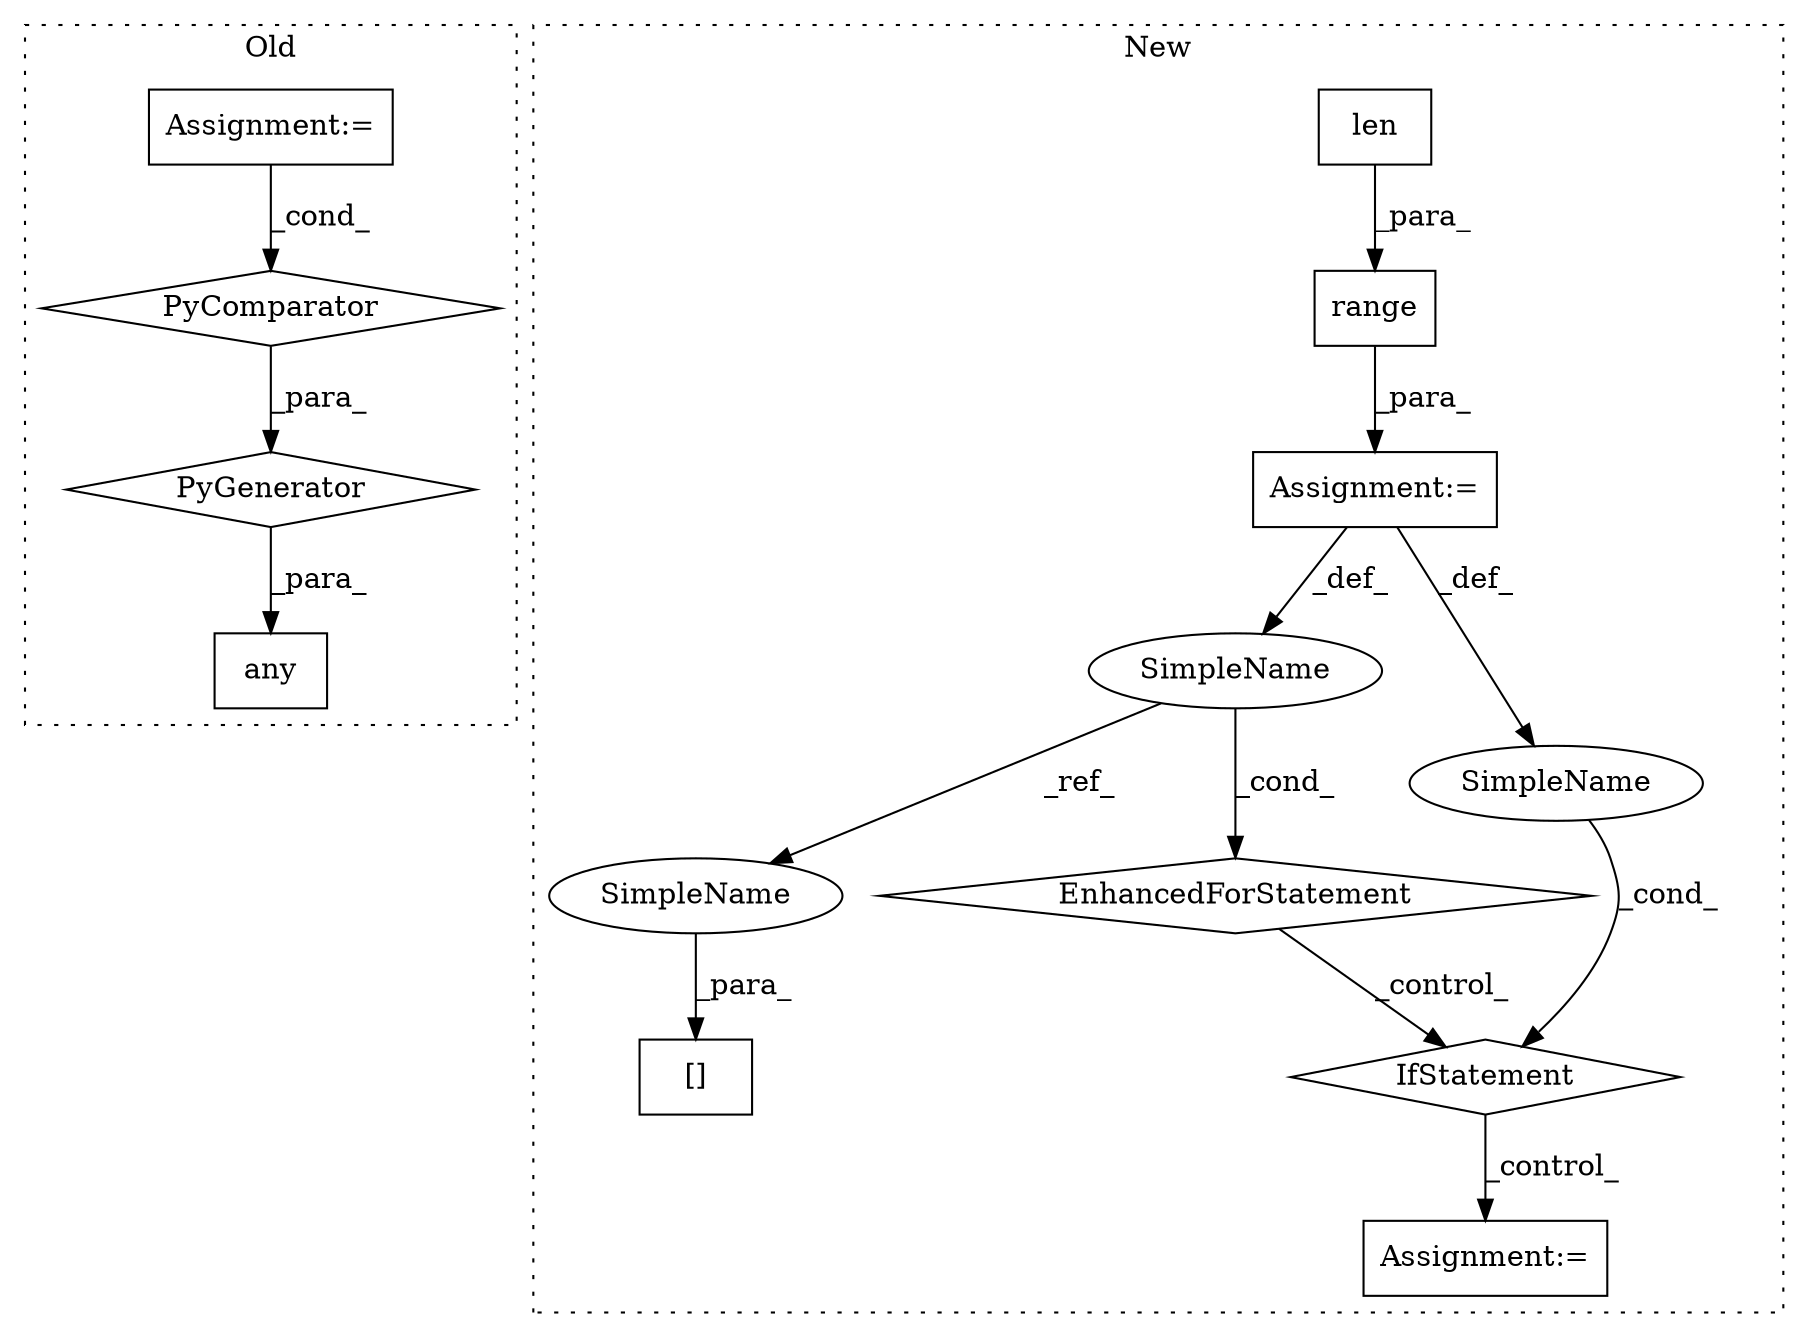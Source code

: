 digraph G {
subgraph cluster0 {
1 [label="PyGenerator" a="107" s="2269" l="109" shape="diamond"];
4 [label="Assignment:=" a="7" s="2340" l="32" shape="box"];
5 [label="PyComparator" a="113" s="2340" l="32" shape="diamond"];
13 [label="any" a="32" s="2256,2378" l="13,-3" shape="box"];
label = "Old";
style="dotted";
}
subgraph cluster1 {
2 [label="range" a="32" s="2765,2791" l="6,1" shape="box"];
3 [label="Assignment:=" a="7" s="2688,2792" l="61,2" shape="box"];
6 [label="Assignment:=" a="7" s="2955" l="1" shape="box"];
7 [label="EnhancedForStatement" a="70" s="2688,2792" l="61,2" shape="diamond"];
8 [label="SimpleName" a="42" s="2761" l="1" shape="ellipse"];
9 [label="len" a="32" s="2771,2790" l="4,1" shape="box"];
10 [label="[]" a="2" s="2883,2900" l="16,1" shape="box"];
11 [label="IfStatement" a="25" s="2914,2932" l="4,2" shape="diamond"];
12 [label="SimpleName" a="42" s="" l="" shape="ellipse"];
14 [label="SimpleName" a="42" s="2899" l="1" shape="ellipse"];
label = "New";
style="dotted";
}
1 -> 13 [label="_para_"];
2 -> 3 [label="_para_"];
3 -> 8 [label="_def_"];
3 -> 12 [label="_def_"];
4 -> 5 [label="_cond_"];
5 -> 1 [label="_para_"];
7 -> 11 [label="_control_"];
8 -> 7 [label="_cond_"];
8 -> 14 [label="_ref_"];
9 -> 2 [label="_para_"];
11 -> 6 [label="_control_"];
12 -> 11 [label="_cond_"];
14 -> 10 [label="_para_"];
}